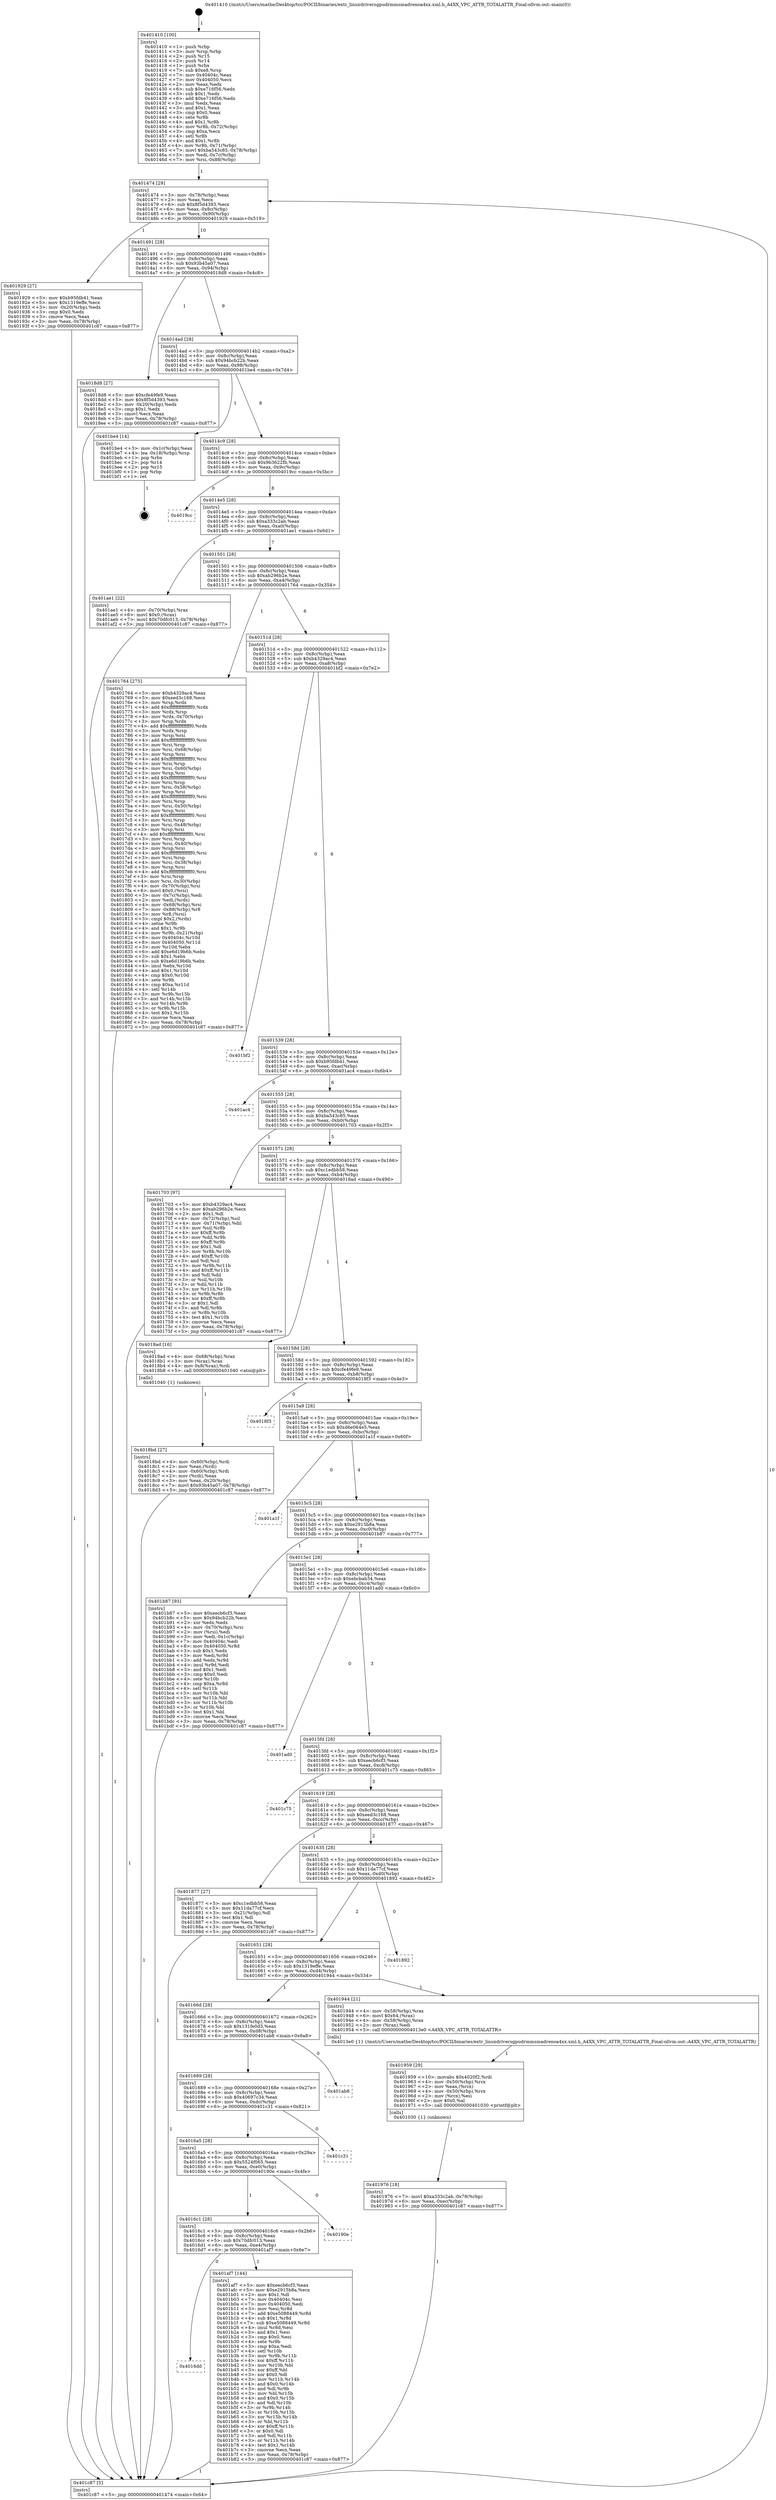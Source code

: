digraph "0x401410" {
  label = "0x401410 (/mnt/c/Users/mathe/Desktop/tcc/POCII/binaries/extr_linuxdriversgpudrmmsmadrenoa4xx.xml.h_A4XX_VPC_ATTR_TOTALATTR_Final-ollvm.out::main(0))"
  labelloc = "t"
  node[shape=record]

  Entry [label="",width=0.3,height=0.3,shape=circle,fillcolor=black,style=filled]
  "0x401474" [label="{
     0x401474 [29]\l
     | [instrs]\l
     &nbsp;&nbsp;0x401474 \<+3\>: mov -0x78(%rbp),%eax\l
     &nbsp;&nbsp;0x401477 \<+2\>: mov %eax,%ecx\l
     &nbsp;&nbsp;0x401479 \<+6\>: sub $0x8f5d4393,%ecx\l
     &nbsp;&nbsp;0x40147f \<+6\>: mov %eax,-0x8c(%rbp)\l
     &nbsp;&nbsp;0x401485 \<+6\>: mov %ecx,-0x90(%rbp)\l
     &nbsp;&nbsp;0x40148b \<+6\>: je 0000000000401929 \<main+0x519\>\l
  }"]
  "0x401929" [label="{
     0x401929 [27]\l
     | [instrs]\l
     &nbsp;&nbsp;0x401929 \<+5\>: mov $0xb95fdb41,%eax\l
     &nbsp;&nbsp;0x40192e \<+5\>: mov $0x1319effe,%ecx\l
     &nbsp;&nbsp;0x401933 \<+3\>: mov -0x20(%rbp),%edx\l
     &nbsp;&nbsp;0x401936 \<+3\>: cmp $0x0,%edx\l
     &nbsp;&nbsp;0x401939 \<+3\>: cmove %ecx,%eax\l
     &nbsp;&nbsp;0x40193c \<+3\>: mov %eax,-0x78(%rbp)\l
     &nbsp;&nbsp;0x40193f \<+5\>: jmp 0000000000401c87 \<main+0x877\>\l
  }"]
  "0x401491" [label="{
     0x401491 [28]\l
     | [instrs]\l
     &nbsp;&nbsp;0x401491 \<+5\>: jmp 0000000000401496 \<main+0x86\>\l
     &nbsp;&nbsp;0x401496 \<+6\>: mov -0x8c(%rbp),%eax\l
     &nbsp;&nbsp;0x40149c \<+5\>: sub $0x93b45a07,%eax\l
     &nbsp;&nbsp;0x4014a1 \<+6\>: mov %eax,-0x94(%rbp)\l
     &nbsp;&nbsp;0x4014a7 \<+6\>: je 00000000004018d8 \<main+0x4c8\>\l
  }"]
  Exit [label="",width=0.3,height=0.3,shape=circle,fillcolor=black,style=filled,peripheries=2]
  "0x4018d8" [label="{
     0x4018d8 [27]\l
     | [instrs]\l
     &nbsp;&nbsp;0x4018d8 \<+5\>: mov $0xcfe49fe9,%eax\l
     &nbsp;&nbsp;0x4018dd \<+5\>: mov $0x8f5d4393,%ecx\l
     &nbsp;&nbsp;0x4018e2 \<+3\>: mov -0x20(%rbp),%edx\l
     &nbsp;&nbsp;0x4018e5 \<+3\>: cmp $0x1,%edx\l
     &nbsp;&nbsp;0x4018e8 \<+3\>: cmovl %ecx,%eax\l
     &nbsp;&nbsp;0x4018eb \<+3\>: mov %eax,-0x78(%rbp)\l
     &nbsp;&nbsp;0x4018ee \<+5\>: jmp 0000000000401c87 \<main+0x877\>\l
  }"]
  "0x4014ad" [label="{
     0x4014ad [28]\l
     | [instrs]\l
     &nbsp;&nbsp;0x4014ad \<+5\>: jmp 00000000004014b2 \<main+0xa2\>\l
     &nbsp;&nbsp;0x4014b2 \<+6\>: mov -0x8c(%rbp),%eax\l
     &nbsp;&nbsp;0x4014b8 \<+5\>: sub $0x94bcb22b,%eax\l
     &nbsp;&nbsp;0x4014bd \<+6\>: mov %eax,-0x98(%rbp)\l
     &nbsp;&nbsp;0x4014c3 \<+6\>: je 0000000000401be4 \<main+0x7d4\>\l
  }"]
  "0x4016dd" [label="{
     0x4016dd\l
  }", style=dashed]
  "0x401be4" [label="{
     0x401be4 [14]\l
     | [instrs]\l
     &nbsp;&nbsp;0x401be4 \<+3\>: mov -0x1c(%rbp),%eax\l
     &nbsp;&nbsp;0x401be7 \<+4\>: lea -0x18(%rbp),%rsp\l
     &nbsp;&nbsp;0x401beb \<+1\>: pop %rbx\l
     &nbsp;&nbsp;0x401bec \<+2\>: pop %r14\l
     &nbsp;&nbsp;0x401bee \<+2\>: pop %r15\l
     &nbsp;&nbsp;0x401bf0 \<+1\>: pop %rbp\l
     &nbsp;&nbsp;0x401bf1 \<+1\>: ret\l
  }"]
  "0x4014c9" [label="{
     0x4014c9 [28]\l
     | [instrs]\l
     &nbsp;&nbsp;0x4014c9 \<+5\>: jmp 00000000004014ce \<main+0xbe\>\l
     &nbsp;&nbsp;0x4014ce \<+6\>: mov -0x8c(%rbp),%eax\l
     &nbsp;&nbsp;0x4014d4 \<+5\>: sub $0x9b3622fb,%eax\l
     &nbsp;&nbsp;0x4014d9 \<+6\>: mov %eax,-0x9c(%rbp)\l
     &nbsp;&nbsp;0x4014df \<+6\>: je 00000000004019cc \<main+0x5bc\>\l
  }"]
  "0x401af7" [label="{
     0x401af7 [144]\l
     | [instrs]\l
     &nbsp;&nbsp;0x401af7 \<+5\>: mov $0xeecb6cf3,%eax\l
     &nbsp;&nbsp;0x401afc \<+5\>: mov $0xe2915b8a,%ecx\l
     &nbsp;&nbsp;0x401b01 \<+2\>: mov $0x1,%dl\l
     &nbsp;&nbsp;0x401b03 \<+7\>: mov 0x40404c,%esi\l
     &nbsp;&nbsp;0x401b0a \<+7\>: mov 0x404050,%edi\l
     &nbsp;&nbsp;0x401b11 \<+3\>: mov %esi,%r8d\l
     &nbsp;&nbsp;0x401b14 \<+7\>: add $0xe5088449,%r8d\l
     &nbsp;&nbsp;0x401b1b \<+4\>: sub $0x1,%r8d\l
     &nbsp;&nbsp;0x401b1f \<+7\>: sub $0xe5088449,%r8d\l
     &nbsp;&nbsp;0x401b26 \<+4\>: imul %r8d,%esi\l
     &nbsp;&nbsp;0x401b2a \<+3\>: and $0x1,%esi\l
     &nbsp;&nbsp;0x401b2d \<+3\>: cmp $0x0,%esi\l
     &nbsp;&nbsp;0x401b30 \<+4\>: sete %r9b\l
     &nbsp;&nbsp;0x401b34 \<+3\>: cmp $0xa,%edi\l
     &nbsp;&nbsp;0x401b37 \<+4\>: setl %r10b\l
     &nbsp;&nbsp;0x401b3b \<+3\>: mov %r9b,%r11b\l
     &nbsp;&nbsp;0x401b3e \<+4\>: xor $0xff,%r11b\l
     &nbsp;&nbsp;0x401b42 \<+3\>: mov %r10b,%bl\l
     &nbsp;&nbsp;0x401b45 \<+3\>: xor $0xff,%bl\l
     &nbsp;&nbsp;0x401b48 \<+3\>: xor $0x0,%dl\l
     &nbsp;&nbsp;0x401b4b \<+3\>: mov %r11b,%r14b\l
     &nbsp;&nbsp;0x401b4e \<+4\>: and $0x0,%r14b\l
     &nbsp;&nbsp;0x401b52 \<+3\>: and %dl,%r9b\l
     &nbsp;&nbsp;0x401b55 \<+3\>: mov %bl,%r15b\l
     &nbsp;&nbsp;0x401b58 \<+4\>: and $0x0,%r15b\l
     &nbsp;&nbsp;0x401b5c \<+3\>: and %dl,%r10b\l
     &nbsp;&nbsp;0x401b5f \<+3\>: or %r9b,%r14b\l
     &nbsp;&nbsp;0x401b62 \<+3\>: or %r10b,%r15b\l
     &nbsp;&nbsp;0x401b65 \<+3\>: xor %r15b,%r14b\l
     &nbsp;&nbsp;0x401b68 \<+3\>: or %bl,%r11b\l
     &nbsp;&nbsp;0x401b6b \<+4\>: xor $0xff,%r11b\l
     &nbsp;&nbsp;0x401b6f \<+3\>: or $0x0,%dl\l
     &nbsp;&nbsp;0x401b72 \<+3\>: and %dl,%r11b\l
     &nbsp;&nbsp;0x401b75 \<+3\>: or %r11b,%r14b\l
     &nbsp;&nbsp;0x401b78 \<+4\>: test $0x1,%r14b\l
     &nbsp;&nbsp;0x401b7c \<+3\>: cmovne %ecx,%eax\l
     &nbsp;&nbsp;0x401b7f \<+3\>: mov %eax,-0x78(%rbp)\l
     &nbsp;&nbsp;0x401b82 \<+5\>: jmp 0000000000401c87 \<main+0x877\>\l
  }"]
  "0x4019cc" [label="{
     0x4019cc\l
  }", style=dashed]
  "0x4014e5" [label="{
     0x4014e5 [28]\l
     | [instrs]\l
     &nbsp;&nbsp;0x4014e5 \<+5\>: jmp 00000000004014ea \<main+0xda\>\l
     &nbsp;&nbsp;0x4014ea \<+6\>: mov -0x8c(%rbp),%eax\l
     &nbsp;&nbsp;0x4014f0 \<+5\>: sub $0xa333c2ab,%eax\l
     &nbsp;&nbsp;0x4014f5 \<+6\>: mov %eax,-0xa0(%rbp)\l
     &nbsp;&nbsp;0x4014fb \<+6\>: je 0000000000401ae1 \<main+0x6d1\>\l
  }"]
  "0x4016c1" [label="{
     0x4016c1 [28]\l
     | [instrs]\l
     &nbsp;&nbsp;0x4016c1 \<+5\>: jmp 00000000004016c6 \<main+0x2b6\>\l
     &nbsp;&nbsp;0x4016c6 \<+6\>: mov -0x8c(%rbp),%eax\l
     &nbsp;&nbsp;0x4016cc \<+5\>: sub $0x70dfc013,%eax\l
     &nbsp;&nbsp;0x4016d1 \<+6\>: mov %eax,-0xe4(%rbp)\l
     &nbsp;&nbsp;0x4016d7 \<+6\>: je 0000000000401af7 \<main+0x6e7\>\l
  }"]
  "0x401ae1" [label="{
     0x401ae1 [22]\l
     | [instrs]\l
     &nbsp;&nbsp;0x401ae1 \<+4\>: mov -0x70(%rbp),%rax\l
     &nbsp;&nbsp;0x401ae5 \<+6\>: movl $0x0,(%rax)\l
     &nbsp;&nbsp;0x401aeb \<+7\>: movl $0x70dfc013,-0x78(%rbp)\l
     &nbsp;&nbsp;0x401af2 \<+5\>: jmp 0000000000401c87 \<main+0x877\>\l
  }"]
  "0x401501" [label="{
     0x401501 [28]\l
     | [instrs]\l
     &nbsp;&nbsp;0x401501 \<+5\>: jmp 0000000000401506 \<main+0xf6\>\l
     &nbsp;&nbsp;0x401506 \<+6\>: mov -0x8c(%rbp),%eax\l
     &nbsp;&nbsp;0x40150c \<+5\>: sub $0xab296b2e,%eax\l
     &nbsp;&nbsp;0x401511 \<+6\>: mov %eax,-0xa4(%rbp)\l
     &nbsp;&nbsp;0x401517 \<+6\>: je 0000000000401764 \<main+0x354\>\l
  }"]
  "0x40190e" [label="{
     0x40190e\l
  }", style=dashed]
  "0x401764" [label="{
     0x401764 [275]\l
     | [instrs]\l
     &nbsp;&nbsp;0x401764 \<+5\>: mov $0xb4329ac4,%eax\l
     &nbsp;&nbsp;0x401769 \<+5\>: mov $0xeed3c168,%ecx\l
     &nbsp;&nbsp;0x40176e \<+3\>: mov %rsp,%rdx\l
     &nbsp;&nbsp;0x401771 \<+4\>: add $0xfffffffffffffff0,%rdx\l
     &nbsp;&nbsp;0x401775 \<+3\>: mov %rdx,%rsp\l
     &nbsp;&nbsp;0x401778 \<+4\>: mov %rdx,-0x70(%rbp)\l
     &nbsp;&nbsp;0x40177c \<+3\>: mov %rsp,%rdx\l
     &nbsp;&nbsp;0x40177f \<+4\>: add $0xfffffffffffffff0,%rdx\l
     &nbsp;&nbsp;0x401783 \<+3\>: mov %rdx,%rsp\l
     &nbsp;&nbsp;0x401786 \<+3\>: mov %rsp,%rsi\l
     &nbsp;&nbsp;0x401789 \<+4\>: add $0xfffffffffffffff0,%rsi\l
     &nbsp;&nbsp;0x40178d \<+3\>: mov %rsi,%rsp\l
     &nbsp;&nbsp;0x401790 \<+4\>: mov %rsi,-0x68(%rbp)\l
     &nbsp;&nbsp;0x401794 \<+3\>: mov %rsp,%rsi\l
     &nbsp;&nbsp;0x401797 \<+4\>: add $0xfffffffffffffff0,%rsi\l
     &nbsp;&nbsp;0x40179b \<+3\>: mov %rsi,%rsp\l
     &nbsp;&nbsp;0x40179e \<+4\>: mov %rsi,-0x60(%rbp)\l
     &nbsp;&nbsp;0x4017a2 \<+3\>: mov %rsp,%rsi\l
     &nbsp;&nbsp;0x4017a5 \<+4\>: add $0xfffffffffffffff0,%rsi\l
     &nbsp;&nbsp;0x4017a9 \<+3\>: mov %rsi,%rsp\l
     &nbsp;&nbsp;0x4017ac \<+4\>: mov %rsi,-0x58(%rbp)\l
     &nbsp;&nbsp;0x4017b0 \<+3\>: mov %rsp,%rsi\l
     &nbsp;&nbsp;0x4017b3 \<+4\>: add $0xfffffffffffffff0,%rsi\l
     &nbsp;&nbsp;0x4017b7 \<+3\>: mov %rsi,%rsp\l
     &nbsp;&nbsp;0x4017ba \<+4\>: mov %rsi,-0x50(%rbp)\l
     &nbsp;&nbsp;0x4017be \<+3\>: mov %rsp,%rsi\l
     &nbsp;&nbsp;0x4017c1 \<+4\>: add $0xfffffffffffffff0,%rsi\l
     &nbsp;&nbsp;0x4017c5 \<+3\>: mov %rsi,%rsp\l
     &nbsp;&nbsp;0x4017c8 \<+4\>: mov %rsi,-0x48(%rbp)\l
     &nbsp;&nbsp;0x4017cc \<+3\>: mov %rsp,%rsi\l
     &nbsp;&nbsp;0x4017cf \<+4\>: add $0xfffffffffffffff0,%rsi\l
     &nbsp;&nbsp;0x4017d3 \<+3\>: mov %rsi,%rsp\l
     &nbsp;&nbsp;0x4017d6 \<+4\>: mov %rsi,-0x40(%rbp)\l
     &nbsp;&nbsp;0x4017da \<+3\>: mov %rsp,%rsi\l
     &nbsp;&nbsp;0x4017dd \<+4\>: add $0xfffffffffffffff0,%rsi\l
     &nbsp;&nbsp;0x4017e1 \<+3\>: mov %rsi,%rsp\l
     &nbsp;&nbsp;0x4017e4 \<+4\>: mov %rsi,-0x38(%rbp)\l
     &nbsp;&nbsp;0x4017e8 \<+3\>: mov %rsp,%rsi\l
     &nbsp;&nbsp;0x4017eb \<+4\>: add $0xfffffffffffffff0,%rsi\l
     &nbsp;&nbsp;0x4017ef \<+3\>: mov %rsi,%rsp\l
     &nbsp;&nbsp;0x4017f2 \<+4\>: mov %rsi,-0x30(%rbp)\l
     &nbsp;&nbsp;0x4017f6 \<+4\>: mov -0x70(%rbp),%rsi\l
     &nbsp;&nbsp;0x4017fa \<+6\>: movl $0x0,(%rsi)\l
     &nbsp;&nbsp;0x401800 \<+3\>: mov -0x7c(%rbp),%edi\l
     &nbsp;&nbsp;0x401803 \<+2\>: mov %edi,(%rdx)\l
     &nbsp;&nbsp;0x401805 \<+4\>: mov -0x68(%rbp),%rsi\l
     &nbsp;&nbsp;0x401809 \<+7\>: mov -0x88(%rbp),%r8\l
     &nbsp;&nbsp;0x401810 \<+3\>: mov %r8,(%rsi)\l
     &nbsp;&nbsp;0x401813 \<+3\>: cmpl $0x2,(%rdx)\l
     &nbsp;&nbsp;0x401816 \<+4\>: setne %r9b\l
     &nbsp;&nbsp;0x40181a \<+4\>: and $0x1,%r9b\l
     &nbsp;&nbsp;0x40181e \<+4\>: mov %r9b,-0x21(%rbp)\l
     &nbsp;&nbsp;0x401822 \<+8\>: mov 0x40404c,%r10d\l
     &nbsp;&nbsp;0x40182a \<+8\>: mov 0x404050,%r11d\l
     &nbsp;&nbsp;0x401832 \<+3\>: mov %r10d,%ebx\l
     &nbsp;&nbsp;0x401835 \<+6\>: add $0xe6d19b6b,%ebx\l
     &nbsp;&nbsp;0x40183b \<+3\>: sub $0x1,%ebx\l
     &nbsp;&nbsp;0x40183e \<+6\>: sub $0xe6d19b6b,%ebx\l
     &nbsp;&nbsp;0x401844 \<+4\>: imul %ebx,%r10d\l
     &nbsp;&nbsp;0x401848 \<+4\>: and $0x1,%r10d\l
     &nbsp;&nbsp;0x40184c \<+4\>: cmp $0x0,%r10d\l
     &nbsp;&nbsp;0x401850 \<+4\>: sete %r9b\l
     &nbsp;&nbsp;0x401854 \<+4\>: cmp $0xa,%r11d\l
     &nbsp;&nbsp;0x401858 \<+4\>: setl %r14b\l
     &nbsp;&nbsp;0x40185c \<+3\>: mov %r9b,%r15b\l
     &nbsp;&nbsp;0x40185f \<+3\>: and %r14b,%r15b\l
     &nbsp;&nbsp;0x401862 \<+3\>: xor %r14b,%r9b\l
     &nbsp;&nbsp;0x401865 \<+3\>: or %r9b,%r15b\l
     &nbsp;&nbsp;0x401868 \<+4\>: test $0x1,%r15b\l
     &nbsp;&nbsp;0x40186c \<+3\>: cmovne %ecx,%eax\l
     &nbsp;&nbsp;0x40186f \<+3\>: mov %eax,-0x78(%rbp)\l
     &nbsp;&nbsp;0x401872 \<+5\>: jmp 0000000000401c87 \<main+0x877\>\l
  }"]
  "0x40151d" [label="{
     0x40151d [28]\l
     | [instrs]\l
     &nbsp;&nbsp;0x40151d \<+5\>: jmp 0000000000401522 \<main+0x112\>\l
     &nbsp;&nbsp;0x401522 \<+6\>: mov -0x8c(%rbp),%eax\l
     &nbsp;&nbsp;0x401528 \<+5\>: sub $0xb4329ac4,%eax\l
     &nbsp;&nbsp;0x40152d \<+6\>: mov %eax,-0xa8(%rbp)\l
     &nbsp;&nbsp;0x401533 \<+6\>: je 0000000000401bf2 \<main+0x7e2\>\l
  }"]
  "0x4016a5" [label="{
     0x4016a5 [28]\l
     | [instrs]\l
     &nbsp;&nbsp;0x4016a5 \<+5\>: jmp 00000000004016aa \<main+0x29a\>\l
     &nbsp;&nbsp;0x4016aa \<+6\>: mov -0x8c(%rbp),%eax\l
     &nbsp;&nbsp;0x4016b0 \<+5\>: sub $0x5524f065,%eax\l
     &nbsp;&nbsp;0x4016b5 \<+6\>: mov %eax,-0xe0(%rbp)\l
     &nbsp;&nbsp;0x4016bb \<+6\>: je 000000000040190e \<main+0x4fe\>\l
  }"]
  "0x401bf2" [label="{
     0x401bf2\l
  }", style=dashed]
  "0x401539" [label="{
     0x401539 [28]\l
     | [instrs]\l
     &nbsp;&nbsp;0x401539 \<+5\>: jmp 000000000040153e \<main+0x12e\>\l
     &nbsp;&nbsp;0x40153e \<+6\>: mov -0x8c(%rbp),%eax\l
     &nbsp;&nbsp;0x401544 \<+5\>: sub $0xb95fdb41,%eax\l
     &nbsp;&nbsp;0x401549 \<+6\>: mov %eax,-0xac(%rbp)\l
     &nbsp;&nbsp;0x40154f \<+6\>: je 0000000000401ac4 \<main+0x6b4\>\l
  }"]
  "0x401c31" [label="{
     0x401c31\l
  }", style=dashed]
  "0x401ac4" [label="{
     0x401ac4\l
  }", style=dashed]
  "0x401555" [label="{
     0x401555 [28]\l
     | [instrs]\l
     &nbsp;&nbsp;0x401555 \<+5\>: jmp 000000000040155a \<main+0x14a\>\l
     &nbsp;&nbsp;0x40155a \<+6\>: mov -0x8c(%rbp),%eax\l
     &nbsp;&nbsp;0x401560 \<+5\>: sub $0xba543c85,%eax\l
     &nbsp;&nbsp;0x401565 \<+6\>: mov %eax,-0xb0(%rbp)\l
     &nbsp;&nbsp;0x40156b \<+6\>: je 0000000000401703 \<main+0x2f3\>\l
  }"]
  "0x401689" [label="{
     0x401689 [28]\l
     | [instrs]\l
     &nbsp;&nbsp;0x401689 \<+5\>: jmp 000000000040168e \<main+0x27e\>\l
     &nbsp;&nbsp;0x40168e \<+6\>: mov -0x8c(%rbp),%eax\l
     &nbsp;&nbsp;0x401694 \<+5\>: sub $0x40697c34,%eax\l
     &nbsp;&nbsp;0x401699 \<+6\>: mov %eax,-0xdc(%rbp)\l
     &nbsp;&nbsp;0x40169f \<+6\>: je 0000000000401c31 \<main+0x821\>\l
  }"]
  "0x401703" [label="{
     0x401703 [97]\l
     | [instrs]\l
     &nbsp;&nbsp;0x401703 \<+5\>: mov $0xb4329ac4,%eax\l
     &nbsp;&nbsp;0x401708 \<+5\>: mov $0xab296b2e,%ecx\l
     &nbsp;&nbsp;0x40170d \<+2\>: mov $0x1,%dl\l
     &nbsp;&nbsp;0x40170f \<+4\>: mov -0x72(%rbp),%sil\l
     &nbsp;&nbsp;0x401713 \<+4\>: mov -0x71(%rbp),%dil\l
     &nbsp;&nbsp;0x401717 \<+3\>: mov %sil,%r8b\l
     &nbsp;&nbsp;0x40171a \<+4\>: xor $0xff,%r8b\l
     &nbsp;&nbsp;0x40171e \<+3\>: mov %dil,%r9b\l
     &nbsp;&nbsp;0x401721 \<+4\>: xor $0xff,%r9b\l
     &nbsp;&nbsp;0x401725 \<+3\>: xor $0x1,%dl\l
     &nbsp;&nbsp;0x401728 \<+3\>: mov %r8b,%r10b\l
     &nbsp;&nbsp;0x40172b \<+4\>: and $0xff,%r10b\l
     &nbsp;&nbsp;0x40172f \<+3\>: and %dl,%sil\l
     &nbsp;&nbsp;0x401732 \<+3\>: mov %r9b,%r11b\l
     &nbsp;&nbsp;0x401735 \<+4\>: and $0xff,%r11b\l
     &nbsp;&nbsp;0x401739 \<+3\>: and %dl,%dil\l
     &nbsp;&nbsp;0x40173c \<+3\>: or %sil,%r10b\l
     &nbsp;&nbsp;0x40173f \<+3\>: or %dil,%r11b\l
     &nbsp;&nbsp;0x401742 \<+3\>: xor %r11b,%r10b\l
     &nbsp;&nbsp;0x401745 \<+3\>: or %r9b,%r8b\l
     &nbsp;&nbsp;0x401748 \<+4\>: xor $0xff,%r8b\l
     &nbsp;&nbsp;0x40174c \<+3\>: or $0x1,%dl\l
     &nbsp;&nbsp;0x40174f \<+3\>: and %dl,%r8b\l
     &nbsp;&nbsp;0x401752 \<+3\>: or %r8b,%r10b\l
     &nbsp;&nbsp;0x401755 \<+4\>: test $0x1,%r10b\l
     &nbsp;&nbsp;0x401759 \<+3\>: cmovne %ecx,%eax\l
     &nbsp;&nbsp;0x40175c \<+3\>: mov %eax,-0x78(%rbp)\l
     &nbsp;&nbsp;0x40175f \<+5\>: jmp 0000000000401c87 \<main+0x877\>\l
  }"]
  "0x401571" [label="{
     0x401571 [28]\l
     | [instrs]\l
     &nbsp;&nbsp;0x401571 \<+5\>: jmp 0000000000401576 \<main+0x166\>\l
     &nbsp;&nbsp;0x401576 \<+6\>: mov -0x8c(%rbp),%eax\l
     &nbsp;&nbsp;0x40157c \<+5\>: sub $0xc1edbb58,%eax\l
     &nbsp;&nbsp;0x401581 \<+6\>: mov %eax,-0xb4(%rbp)\l
     &nbsp;&nbsp;0x401587 \<+6\>: je 00000000004018ad \<main+0x49d\>\l
  }"]
  "0x401c87" [label="{
     0x401c87 [5]\l
     | [instrs]\l
     &nbsp;&nbsp;0x401c87 \<+5\>: jmp 0000000000401474 \<main+0x64\>\l
  }"]
  "0x401410" [label="{
     0x401410 [100]\l
     | [instrs]\l
     &nbsp;&nbsp;0x401410 \<+1\>: push %rbp\l
     &nbsp;&nbsp;0x401411 \<+3\>: mov %rsp,%rbp\l
     &nbsp;&nbsp;0x401414 \<+2\>: push %r15\l
     &nbsp;&nbsp;0x401416 \<+2\>: push %r14\l
     &nbsp;&nbsp;0x401418 \<+1\>: push %rbx\l
     &nbsp;&nbsp;0x401419 \<+7\>: sub $0xe8,%rsp\l
     &nbsp;&nbsp;0x401420 \<+7\>: mov 0x40404c,%eax\l
     &nbsp;&nbsp;0x401427 \<+7\>: mov 0x404050,%ecx\l
     &nbsp;&nbsp;0x40142e \<+2\>: mov %eax,%edx\l
     &nbsp;&nbsp;0x401430 \<+6\>: sub $0xe716f56,%edx\l
     &nbsp;&nbsp;0x401436 \<+3\>: sub $0x1,%edx\l
     &nbsp;&nbsp;0x401439 \<+6\>: add $0xe716f56,%edx\l
     &nbsp;&nbsp;0x40143f \<+3\>: imul %edx,%eax\l
     &nbsp;&nbsp;0x401442 \<+3\>: and $0x1,%eax\l
     &nbsp;&nbsp;0x401445 \<+3\>: cmp $0x0,%eax\l
     &nbsp;&nbsp;0x401448 \<+4\>: sete %r8b\l
     &nbsp;&nbsp;0x40144c \<+4\>: and $0x1,%r8b\l
     &nbsp;&nbsp;0x401450 \<+4\>: mov %r8b,-0x72(%rbp)\l
     &nbsp;&nbsp;0x401454 \<+3\>: cmp $0xa,%ecx\l
     &nbsp;&nbsp;0x401457 \<+4\>: setl %r8b\l
     &nbsp;&nbsp;0x40145b \<+4\>: and $0x1,%r8b\l
     &nbsp;&nbsp;0x40145f \<+4\>: mov %r8b,-0x71(%rbp)\l
     &nbsp;&nbsp;0x401463 \<+7\>: movl $0xba543c85,-0x78(%rbp)\l
     &nbsp;&nbsp;0x40146a \<+3\>: mov %edi,-0x7c(%rbp)\l
     &nbsp;&nbsp;0x40146d \<+7\>: mov %rsi,-0x88(%rbp)\l
  }"]
  "0x401ab8" [label="{
     0x401ab8\l
  }", style=dashed]
  "0x401976" [label="{
     0x401976 [18]\l
     | [instrs]\l
     &nbsp;&nbsp;0x401976 \<+7\>: movl $0xa333c2ab,-0x78(%rbp)\l
     &nbsp;&nbsp;0x40197d \<+6\>: mov %eax,-0xec(%rbp)\l
     &nbsp;&nbsp;0x401983 \<+5\>: jmp 0000000000401c87 \<main+0x877\>\l
  }"]
  "0x4018ad" [label="{
     0x4018ad [16]\l
     | [instrs]\l
     &nbsp;&nbsp;0x4018ad \<+4\>: mov -0x68(%rbp),%rax\l
     &nbsp;&nbsp;0x4018b1 \<+3\>: mov (%rax),%rax\l
     &nbsp;&nbsp;0x4018b4 \<+4\>: mov 0x8(%rax),%rdi\l
     &nbsp;&nbsp;0x4018b8 \<+5\>: call 0000000000401040 \<atoi@plt\>\l
     | [calls]\l
     &nbsp;&nbsp;0x401040 \{1\} (unknown)\l
  }"]
  "0x40158d" [label="{
     0x40158d [28]\l
     | [instrs]\l
     &nbsp;&nbsp;0x40158d \<+5\>: jmp 0000000000401592 \<main+0x182\>\l
     &nbsp;&nbsp;0x401592 \<+6\>: mov -0x8c(%rbp),%eax\l
     &nbsp;&nbsp;0x401598 \<+5\>: sub $0xcfe49fe9,%eax\l
     &nbsp;&nbsp;0x40159d \<+6\>: mov %eax,-0xb8(%rbp)\l
     &nbsp;&nbsp;0x4015a3 \<+6\>: je 00000000004018f3 \<main+0x4e3\>\l
  }"]
  "0x401959" [label="{
     0x401959 [29]\l
     | [instrs]\l
     &nbsp;&nbsp;0x401959 \<+10\>: movabs $0x4020f2,%rdi\l
     &nbsp;&nbsp;0x401963 \<+4\>: mov -0x50(%rbp),%rcx\l
     &nbsp;&nbsp;0x401967 \<+2\>: mov %eax,(%rcx)\l
     &nbsp;&nbsp;0x401969 \<+4\>: mov -0x50(%rbp),%rcx\l
     &nbsp;&nbsp;0x40196d \<+2\>: mov (%rcx),%esi\l
     &nbsp;&nbsp;0x40196f \<+2\>: mov $0x0,%al\l
     &nbsp;&nbsp;0x401971 \<+5\>: call 0000000000401030 \<printf@plt\>\l
     | [calls]\l
     &nbsp;&nbsp;0x401030 \{1\} (unknown)\l
  }"]
  "0x4018f3" [label="{
     0x4018f3\l
  }", style=dashed]
  "0x4015a9" [label="{
     0x4015a9 [28]\l
     | [instrs]\l
     &nbsp;&nbsp;0x4015a9 \<+5\>: jmp 00000000004015ae \<main+0x19e\>\l
     &nbsp;&nbsp;0x4015ae \<+6\>: mov -0x8c(%rbp),%eax\l
     &nbsp;&nbsp;0x4015b4 \<+5\>: sub $0xd6e064e5,%eax\l
     &nbsp;&nbsp;0x4015b9 \<+6\>: mov %eax,-0xbc(%rbp)\l
     &nbsp;&nbsp;0x4015bf \<+6\>: je 0000000000401a1f \<main+0x60f\>\l
  }"]
  "0x40166d" [label="{
     0x40166d [28]\l
     | [instrs]\l
     &nbsp;&nbsp;0x40166d \<+5\>: jmp 0000000000401672 \<main+0x262\>\l
     &nbsp;&nbsp;0x401672 \<+6\>: mov -0x8c(%rbp),%eax\l
     &nbsp;&nbsp;0x401678 \<+5\>: sub $0x131fe0d3,%eax\l
     &nbsp;&nbsp;0x40167d \<+6\>: mov %eax,-0xd8(%rbp)\l
     &nbsp;&nbsp;0x401683 \<+6\>: je 0000000000401ab8 \<main+0x6a8\>\l
  }"]
  "0x401a1f" [label="{
     0x401a1f\l
  }", style=dashed]
  "0x4015c5" [label="{
     0x4015c5 [28]\l
     | [instrs]\l
     &nbsp;&nbsp;0x4015c5 \<+5\>: jmp 00000000004015ca \<main+0x1ba\>\l
     &nbsp;&nbsp;0x4015ca \<+6\>: mov -0x8c(%rbp),%eax\l
     &nbsp;&nbsp;0x4015d0 \<+5\>: sub $0xe2915b8a,%eax\l
     &nbsp;&nbsp;0x4015d5 \<+6\>: mov %eax,-0xc0(%rbp)\l
     &nbsp;&nbsp;0x4015db \<+6\>: je 0000000000401b87 \<main+0x777\>\l
  }"]
  "0x401944" [label="{
     0x401944 [21]\l
     | [instrs]\l
     &nbsp;&nbsp;0x401944 \<+4\>: mov -0x58(%rbp),%rax\l
     &nbsp;&nbsp;0x401948 \<+6\>: movl $0x64,(%rax)\l
     &nbsp;&nbsp;0x40194e \<+4\>: mov -0x58(%rbp),%rax\l
     &nbsp;&nbsp;0x401952 \<+2\>: mov (%rax),%edi\l
     &nbsp;&nbsp;0x401954 \<+5\>: call 00000000004013e0 \<A4XX_VPC_ATTR_TOTALATTR\>\l
     | [calls]\l
     &nbsp;&nbsp;0x4013e0 \{1\} (/mnt/c/Users/mathe/Desktop/tcc/POCII/binaries/extr_linuxdriversgpudrmmsmadrenoa4xx.xml.h_A4XX_VPC_ATTR_TOTALATTR_Final-ollvm.out::A4XX_VPC_ATTR_TOTALATTR)\l
  }"]
  "0x401b87" [label="{
     0x401b87 [93]\l
     | [instrs]\l
     &nbsp;&nbsp;0x401b87 \<+5\>: mov $0xeecb6cf3,%eax\l
     &nbsp;&nbsp;0x401b8c \<+5\>: mov $0x94bcb22b,%ecx\l
     &nbsp;&nbsp;0x401b91 \<+2\>: xor %edx,%edx\l
     &nbsp;&nbsp;0x401b93 \<+4\>: mov -0x70(%rbp),%rsi\l
     &nbsp;&nbsp;0x401b97 \<+2\>: mov (%rsi),%edi\l
     &nbsp;&nbsp;0x401b99 \<+3\>: mov %edi,-0x1c(%rbp)\l
     &nbsp;&nbsp;0x401b9c \<+7\>: mov 0x40404c,%edi\l
     &nbsp;&nbsp;0x401ba3 \<+8\>: mov 0x404050,%r8d\l
     &nbsp;&nbsp;0x401bab \<+3\>: sub $0x1,%edx\l
     &nbsp;&nbsp;0x401bae \<+3\>: mov %edi,%r9d\l
     &nbsp;&nbsp;0x401bb1 \<+3\>: add %edx,%r9d\l
     &nbsp;&nbsp;0x401bb4 \<+4\>: imul %r9d,%edi\l
     &nbsp;&nbsp;0x401bb8 \<+3\>: and $0x1,%edi\l
     &nbsp;&nbsp;0x401bbb \<+3\>: cmp $0x0,%edi\l
     &nbsp;&nbsp;0x401bbe \<+4\>: sete %r10b\l
     &nbsp;&nbsp;0x401bc2 \<+4\>: cmp $0xa,%r8d\l
     &nbsp;&nbsp;0x401bc6 \<+4\>: setl %r11b\l
     &nbsp;&nbsp;0x401bca \<+3\>: mov %r10b,%bl\l
     &nbsp;&nbsp;0x401bcd \<+3\>: and %r11b,%bl\l
     &nbsp;&nbsp;0x401bd0 \<+3\>: xor %r11b,%r10b\l
     &nbsp;&nbsp;0x401bd3 \<+3\>: or %r10b,%bl\l
     &nbsp;&nbsp;0x401bd6 \<+3\>: test $0x1,%bl\l
     &nbsp;&nbsp;0x401bd9 \<+3\>: cmovne %ecx,%eax\l
     &nbsp;&nbsp;0x401bdc \<+3\>: mov %eax,-0x78(%rbp)\l
     &nbsp;&nbsp;0x401bdf \<+5\>: jmp 0000000000401c87 \<main+0x877\>\l
  }"]
  "0x4015e1" [label="{
     0x4015e1 [28]\l
     | [instrs]\l
     &nbsp;&nbsp;0x4015e1 \<+5\>: jmp 00000000004015e6 \<main+0x1d6\>\l
     &nbsp;&nbsp;0x4015e6 \<+6\>: mov -0x8c(%rbp),%eax\l
     &nbsp;&nbsp;0x4015ec \<+5\>: sub $0xebcbab34,%eax\l
     &nbsp;&nbsp;0x4015f1 \<+6\>: mov %eax,-0xc4(%rbp)\l
     &nbsp;&nbsp;0x4015f7 \<+6\>: je 0000000000401ad0 \<main+0x6c0\>\l
  }"]
  "0x401651" [label="{
     0x401651 [28]\l
     | [instrs]\l
     &nbsp;&nbsp;0x401651 \<+5\>: jmp 0000000000401656 \<main+0x246\>\l
     &nbsp;&nbsp;0x401656 \<+6\>: mov -0x8c(%rbp),%eax\l
     &nbsp;&nbsp;0x40165c \<+5\>: sub $0x1319effe,%eax\l
     &nbsp;&nbsp;0x401661 \<+6\>: mov %eax,-0xd4(%rbp)\l
     &nbsp;&nbsp;0x401667 \<+6\>: je 0000000000401944 \<main+0x534\>\l
  }"]
  "0x401ad0" [label="{
     0x401ad0\l
  }", style=dashed]
  "0x4015fd" [label="{
     0x4015fd [28]\l
     | [instrs]\l
     &nbsp;&nbsp;0x4015fd \<+5\>: jmp 0000000000401602 \<main+0x1f2\>\l
     &nbsp;&nbsp;0x401602 \<+6\>: mov -0x8c(%rbp),%eax\l
     &nbsp;&nbsp;0x401608 \<+5\>: sub $0xeecb6cf3,%eax\l
     &nbsp;&nbsp;0x40160d \<+6\>: mov %eax,-0xc8(%rbp)\l
     &nbsp;&nbsp;0x401613 \<+6\>: je 0000000000401c75 \<main+0x865\>\l
  }"]
  "0x401892" [label="{
     0x401892\l
  }", style=dashed]
  "0x401c75" [label="{
     0x401c75\l
  }", style=dashed]
  "0x401619" [label="{
     0x401619 [28]\l
     | [instrs]\l
     &nbsp;&nbsp;0x401619 \<+5\>: jmp 000000000040161e \<main+0x20e\>\l
     &nbsp;&nbsp;0x40161e \<+6\>: mov -0x8c(%rbp),%eax\l
     &nbsp;&nbsp;0x401624 \<+5\>: sub $0xeed3c168,%eax\l
     &nbsp;&nbsp;0x401629 \<+6\>: mov %eax,-0xcc(%rbp)\l
     &nbsp;&nbsp;0x40162f \<+6\>: je 0000000000401877 \<main+0x467\>\l
  }"]
  "0x4018bd" [label="{
     0x4018bd [27]\l
     | [instrs]\l
     &nbsp;&nbsp;0x4018bd \<+4\>: mov -0x60(%rbp),%rdi\l
     &nbsp;&nbsp;0x4018c1 \<+2\>: mov %eax,(%rdi)\l
     &nbsp;&nbsp;0x4018c3 \<+4\>: mov -0x60(%rbp),%rdi\l
     &nbsp;&nbsp;0x4018c7 \<+2\>: mov (%rdi),%eax\l
     &nbsp;&nbsp;0x4018c9 \<+3\>: mov %eax,-0x20(%rbp)\l
     &nbsp;&nbsp;0x4018cc \<+7\>: movl $0x93b45a07,-0x78(%rbp)\l
     &nbsp;&nbsp;0x4018d3 \<+5\>: jmp 0000000000401c87 \<main+0x877\>\l
  }"]
  "0x401877" [label="{
     0x401877 [27]\l
     | [instrs]\l
     &nbsp;&nbsp;0x401877 \<+5\>: mov $0xc1edbb58,%eax\l
     &nbsp;&nbsp;0x40187c \<+5\>: mov $0x11da77cf,%ecx\l
     &nbsp;&nbsp;0x401881 \<+3\>: mov -0x21(%rbp),%dl\l
     &nbsp;&nbsp;0x401884 \<+3\>: test $0x1,%dl\l
     &nbsp;&nbsp;0x401887 \<+3\>: cmovne %ecx,%eax\l
     &nbsp;&nbsp;0x40188a \<+3\>: mov %eax,-0x78(%rbp)\l
     &nbsp;&nbsp;0x40188d \<+5\>: jmp 0000000000401c87 \<main+0x877\>\l
  }"]
  "0x401635" [label="{
     0x401635 [28]\l
     | [instrs]\l
     &nbsp;&nbsp;0x401635 \<+5\>: jmp 000000000040163a \<main+0x22a\>\l
     &nbsp;&nbsp;0x40163a \<+6\>: mov -0x8c(%rbp),%eax\l
     &nbsp;&nbsp;0x401640 \<+5\>: sub $0x11da77cf,%eax\l
     &nbsp;&nbsp;0x401645 \<+6\>: mov %eax,-0xd0(%rbp)\l
     &nbsp;&nbsp;0x40164b \<+6\>: je 0000000000401892 \<main+0x482\>\l
  }"]
  Entry -> "0x401410" [label=" 1"]
  "0x401474" -> "0x401929" [label=" 1"]
  "0x401474" -> "0x401491" [label=" 10"]
  "0x401be4" -> Exit [label=" 1"]
  "0x401491" -> "0x4018d8" [label=" 1"]
  "0x401491" -> "0x4014ad" [label=" 9"]
  "0x401b87" -> "0x401c87" [label=" 1"]
  "0x4014ad" -> "0x401be4" [label=" 1"]
  "0x4014ad" -> "0x4014c9" [label=" 8"]
  "0x401af7" -> "0x401c87" [label=" 1"]
  "0x4014c9" -> "0x4019cc" [label=" 0"]
  "0x4014c9" -> "0x4014e5" [label=" 8"]
  "0x4016c1" -> "0x4016dd" [label=" 0"]
  "0x4014e5" -> "0x401ae1" [label=" 1"]
  "0x4014e5" -> "0x401501" [label=" 7"]
  "0x4016c1" -> "0x401af7" [label=" 1"]
  "0x401501" -> "0x401764" [label=" 1"]
  "0x401501" -> "0x40151d" [label=" 6"]
  "0x4016a5" -> "0x4016c1" [label=" 1"]
  "0x40151d" -> "0x401bf2" [label=" 0"]
  "0x40151d" -> "0x401539" [label=" 6"]
  "0x4016a5" -> "0x40190e" [label=" 0"]
  "0x401539" -> "0x401ac4" [label=" 0"]
  "0x401539" -> "0x401555" [label=" 6"]
  "0x401689" -> "0x4016a5" [label=" 1"]
  "0x401555" -> "0x401703" [label=" 1"]
  "0x401555" -> "0x401571" [label=" 5"]
  "0x401703" -> "0x401c87" [label=" 1"]
  "0x401410" -> "0x401474" [label=" 1"]
  "0x401c87" -> "0x401474" [label=" 10"]
  "0x401689" -> "0x401c31" [label=" 0"]
  "0x401764" -> "0x401c87" [label=" 1"]
  "0x40166d" -> "0x401689" [label=" 1"]
  "0x401571" -> "0x4018ad" [label=" 1"]
  "0x401571" -> "0x40158d" [label=" 4"]
  "0x40166d" -> "0x401ab8" [label=" 0"]
  "0x40158d" -> "0x4018f3" [label=" 0"]
  "0x40158d" -> "0x4015a9" [label=" 4"]
  "0x401ae1" -> "0x401c87" [label=" 1"]
  "0x4015a9" -> "0x401a1f" [label=" 0"]
  "0x4015a9" -> "0x4015c5" [label=" 4"]
  "0x401976" -> "0x401c87" [label=" 1"]
  "0x4015c5" -> "0x401b87" [label=" 1"]
  "0x4015c5" -> "0x4015e1" [label=" 3"]
  "0x401959" -> "0x401976" [label=" 1"]
  "0x4015e1" -> "0x401ad0" [label=" 0"]
  "0x4015e1" -> "0x4015fd" [label=" 3"]
  "0x401651" -> "0x40166d" [label=" 1"]
  "0x4015fd" -> "0x401c75" [label=" 0"]
  "0x4015fd" -> "0x401619" [label=" 3"]
  "0x401651" -> "0x401944" [label=" 1"]
  "0x401619" -> "0x401877" [label=" 1"]
  "0x401619" -> "0x401635" [label=" 2"]
  "0x401877" -> "0x401c87" [label=" 1"]
  "0x4018ad" -> "0x4018bd" [label=" 1"]
  "0x4018bd" -> "0x401c87" [label=" 1"]
  "0x4018d8" -> "0x401c87" [label=" 1"]
  "0x401929" -> "0x401c87" [label=" 1"]
  "0x401944" -> "0x401959" [label=" 1"]
  "0x401635" -> "0x401892" [label=" 0"]
  "0x401635" -> "0x401651" [label=" 2"]
}
